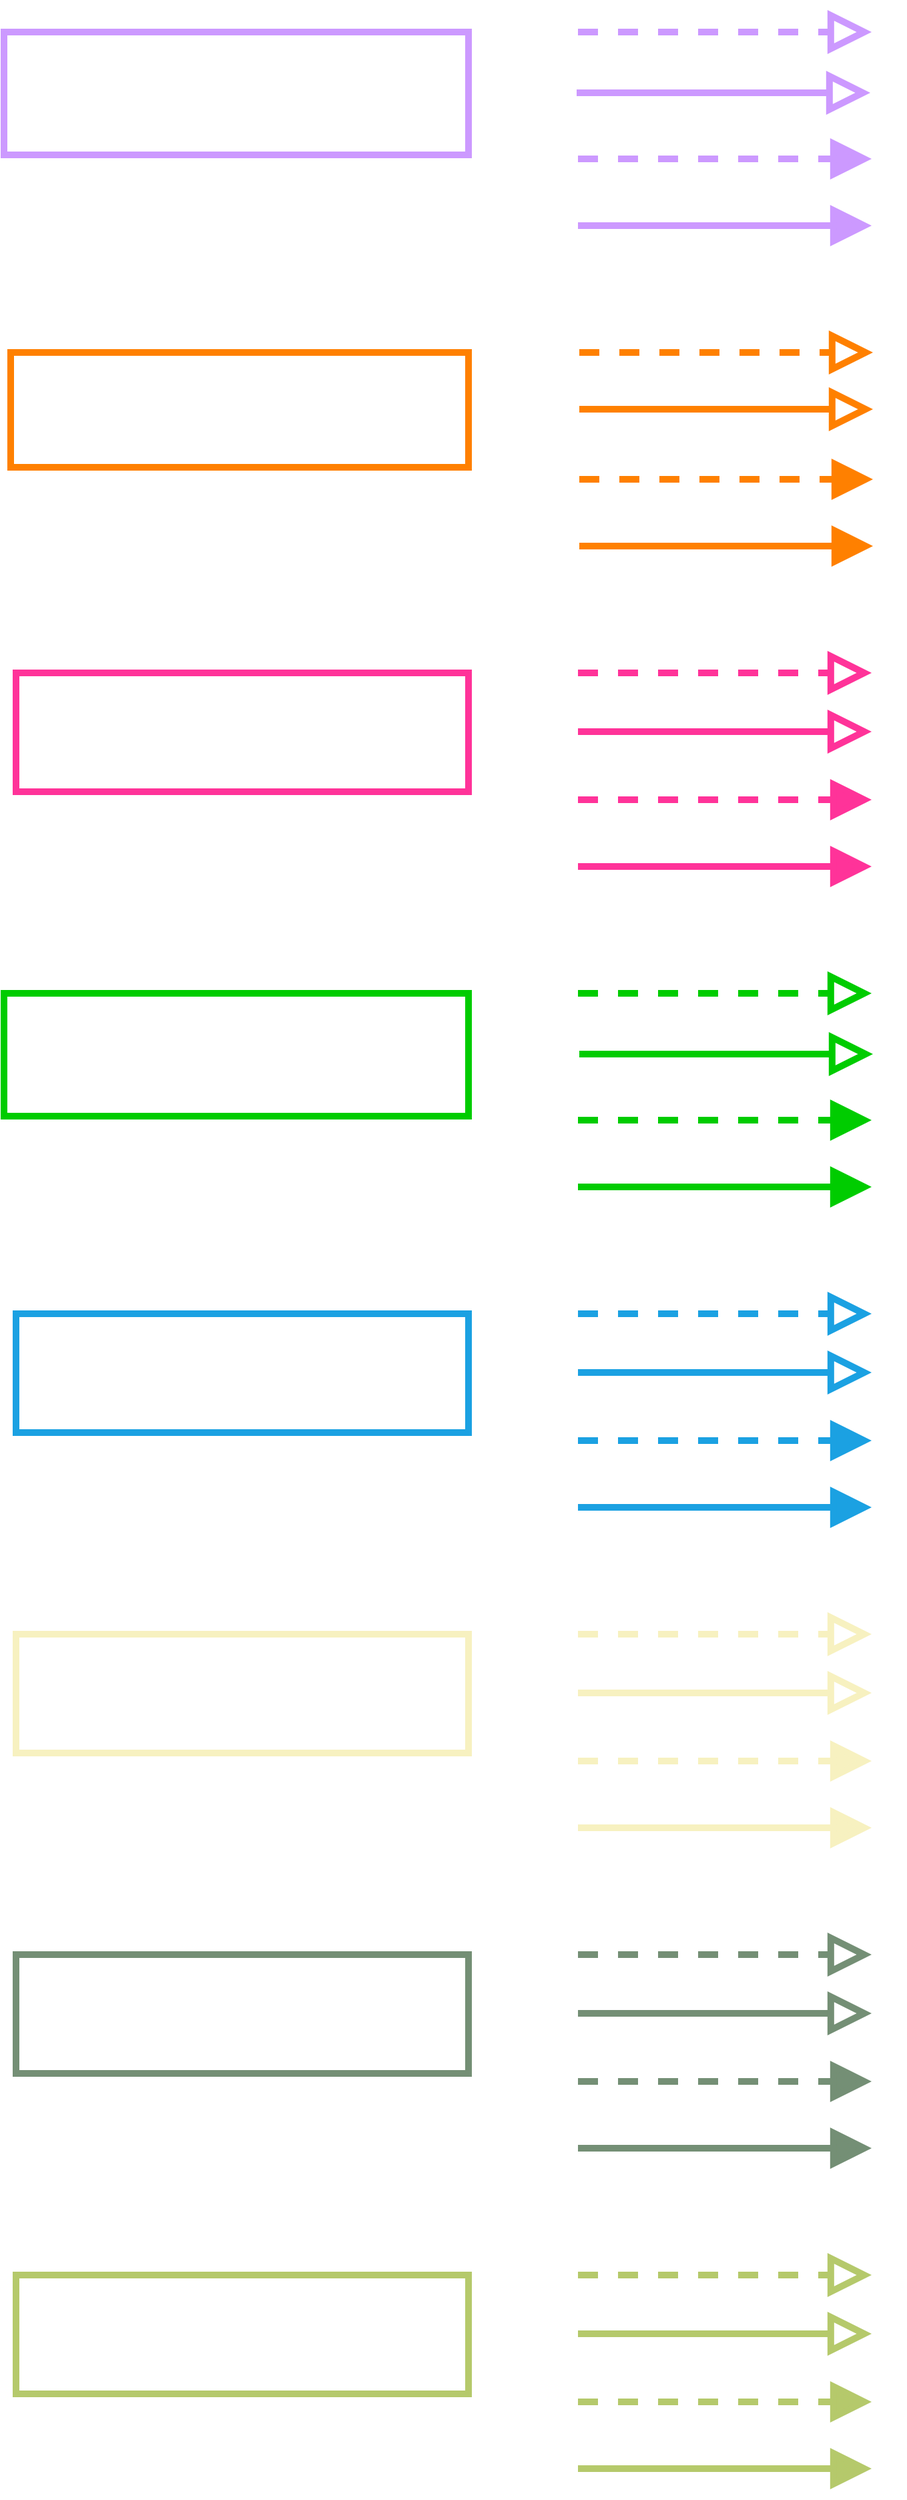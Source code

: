 <mxfile version="25.0.3">
  <diagram id="3yLI1t425MeNp9wt49uc" name="Page-1">
    <mxGraphModel dx="260" dy="-1592" grid="1" gridSize="5" guides="1" tooltips="1" connect="1" arrows="1" fold="1" page="0" pageScale="1" pageWidth="850" pageHeight="1100" background="none" math="0" shadow="0">
      <root>
        <mxCell id="0" />
        <mxCell id="1" parent="0" />
        <mxCell id="IfAqgoVQBoFN7zSB_NkO-1" value="" style="rounded=0;whiteSpace=wrap;html=1;strokeWidth=5;fontSize=37;fontColor=#1BA1E2;fillColor=none;strokeColor=#1BA1E2;" parent="1" vertex="1">
          <mxGeometry x="959.0" y="3480.0" width="339" height="89" as="geometry" />
        </mxCell>
        <mxCell id="IfAqgoVQBoFN7zSB_NkO-2" value="" style="rounded=0;whiteSpace=wrap;html=1;strokeWidth=5;fontSize=37;fontColor=#CC99FF;labelBackgroundColor=none;fillColor=none;strokeColor=#CC99FF;" parent="1" vertex="1">
          <mxGeometry x="950.0" y="2520.0" width="348" height="92" as="geometry" />
        </mxCell>
        <mxCell id="IfAqgoVQBoFN7zSB_NkO-3" value="&lt;p&gt;&lt;br&gt;&lt;/p&gt;" style="rounded=0;whiteSpace=wrap;html=1;strokeWidth=5;fontSize=37;fontColor=#FF8000;fillColor=none;strokeColor=#FF8000;" parent="1" vertex="1">
          <mxGeometry x="955.0" y="2760.0" width="343" height="86" as="geometry" />
        </mxCell>
        <mxCell id="IfAqgoVQBoFN7zSB_NkO-4" value="" style="rounded=0;whiteSpace=wrap;html=1;strokeWidth=5;fontSize=37;fontColor=#00CC00;labelBackgroundColor=none;fillColor=none;strokeColor=#00CC00;" parent="1" vertex="1">
          <mxGeometry x="950.0" y="3240.0" width="348" height="92" as="geometry" />
        </mxCell>
        <mxCell id="IfAqgoVQBoFN7zSB_NkO-17" value="" style="rounded=0;whiteSpace=wrap;html=1;strokeWidth=5;fontSize=37;fillColor=none;strokeColor=#F7F1C0;fontColor=#FFFF33;" parent="1" vertex="1">
          <mxGeometry x="959.0" y="3720.0" width="339" height="89" as="geometry" />
        </mxCell>
        <mxCell id="IfAqgoVQBoFN7zSB_NkO-21" value="" style="rounded=0;whiteSpace=wrap;html=1;strokeWidth=5;fontSize=37;fillColor=none;strokeColor=#FF3399;fontColor=#FF3399;" parent="1" vertex="1">
          <mxGeometry x="959.0" y="3000.0" width="339" height="89" as="geometry" />
        </mxCell>
        <mxCell id="IfAqgoVQBoFN7zSB_NkO-22" style="edgeStyle=orthogonalEdgeStyle;rounded=0;html=1;jettySize=auto;orthogonalLoop=1;strokeWidth=5;fontSize=37;endArrow=block;endFill=0;endSize=20;strokeColor=#00CC00;fontColor=#FF3399;dashed=1;" parent="1" edge="1">
          <mxGeometry relative="1" as="geometry">
            <mxPoint x="1380" y="3240" as="sourcePoint" />
            <mxPoint x="1600" y="3240" as="targetPoint" />
            <Array as="points" />
          </mxGeometry>
        </mxCell>
        <mxCell id="sA1cKwP8ZIGVj0J1uy1--1" style="edgeStyle=orthogonalEdgeStyle;rounded=0;html=1;jettySize=auto;orthogonalLoop=1;strokeWidth=5;fontSize=37;endArrow=block;endFill=1;endSize=18;dashed=1;strokeColor=#00CC00;fontColor=#FF3399;" parent="1" edge="1">
          <mxGeometry relative="1" as="geometry">
            <mxPoint x="1380.0" y="3335.0" as="sourcePoint" />
            <mxPoint x="1600" y="3335" as="targetPoint" />
            <Array as="points" />
          </mxGeometry>
        </mxCell>
        <mxCell id="sA1cKwP8ZIGVj0J1uy1--2" style="edgeStyle=orthogonalEdgeStyle;rounded=0;html=1;jettySize=auto;orthogonalLoop=1;strokeWidth=5;fontSize=37;endArrow=block;endFill=1;endSize=18;strokeColor=#00CC00;fontColor=#FF3399;" parent="1" edge="1">
          <mxGeometry relative="1" as="geometry">
            <mxPoint x="1380.0" y="3385.0" as="sourcePoint" />
            <mxPoint x="1600" y="3385" as="targetPoint" />
            <Array as="points" />
          </mxGeometry>
        </mxCell>
        <mxCell id="sA1cKwP8ZIGVj0J1uy1--3" style="edgeStyle=orthogonalEdgeStyle;rounded=0;html=1;jettySize=auto;orthogonalLoop=1;strokeWidth=5;fontSize=37;endArrow=block;endFill=0;endSize=20;strokeColor=#FF3399;fontColor=#FF3399;dashed=1;" parent="1" edge="1">
          <mxGeometry relative="1" as="geometry">
            <mxPoint x="1380" y="3000" as="sourcePoint" />
            <mxPoint x="1600" y="3000" as="targetPoint" />
            <Array as="points" />
          </mxGeometry>
        </mxCell>
        <mxCell id="sA1cKwP8ZIGVj0J1uy1--5" style="edgeStyle=orthogonalEdgeStyle;rounded=0;html=1;jettySize=auto;orthogonalLoop=1;strokeWidth=5;fontSize=37;endArrow=block;endFill=1;endSize=18;dashed=1;strokeColor=#FF3399;fontColor=#FF3399;" parent="1" edge="1">
          <mxGeometry relative="1" as="geometry">
            <mxPoint x="1380.0" y="3095.0" as="sourcePoint" />
            <mxPoint x="1600" y="3095" as="targetPoint" />
            <Array as="points" />
          </mxGeometry>
        </mxCell>
        <mxCell id="sA1cKwP8ZIGVj0J1uy1--6" style="edgeStyle=orthogonalEdgeStyle;rounded=0;html=1;jettySize=auto;orthogonalLoop=1;strokeWidth=5;fontSize=37;endArrow=block;endFill=1;endSize=18;strokeColor=#FF3399;fontColor=#FF3399;" parent="1" edge="1">
          <mxGeometry relative="1" as="geometry">
            <mxPoint x="1380.0" y="3145.0" as="sourcePoint" />
            <mxPoint x="1600" y="3145" as="targetPoint" />
            <Array as="points" />
          </mxGeometry>
        </mxCell>
        <mxCell id="sA1cKwP8ZIGVj0J1uy1--7" style="edgeStyle=orthogonalEdgeStyle;rounded=0;html=1;jettySize=auto;orthogonalLoop=1;strokeWidth=5;fontSize=37;endArrow=block;endFill=0;endSize=20;strokeColor=#FF8000;fontColor=#FF3399;dashed=1;" parent="1" edge="1">
          <mxGeometry relative="1" as="geometry">
            <mxPoint x="1381" y="2760" as="sourcePoint" />
            <mxPoint x="1601" y="2760" as="targetPoint" />
            <Array as="points" />
          </mxGeometry>
        </mxCell>
        <mxCell id="sA1cKwP8ZIGVj0J1uy1--9" style="edgeStyle=orthogonalEdgeStyle;rounded=0;html=1;jettySize=auto;orthogonalLoop=1;strokeWidth=5;fontSize=37;endArrow=block;endFill=1;endSize=18;dashed=1;strokeColor=#FF8000;fontColor=#FF3399;" parent="1" edge="1">
          <mxGeometry relative="1" as="geometry">
            <mxPoint x="1381.0" y="2855.0" as="sourcePoint" />
            <mxPoint x="1601" y="2855" as="targetPoint" />
            <Array as="points" />
          </mxGeometry>
        </mxCell>
        <mxCell id="sA1cKwP8ZIGVj0J1uy1--10" style="edgeStyle=orthogonalEdgeStyle;rounded=0;html=1;jettySize=auto;orthogonalLoop=1;strokeWidth=5;fontSize=37;endArrow=block;endFill=1;endSize=18;strokeColor=#FF8000;fontColor=#FF3399;" parent="1" edge="1">
          <mxGeometry relative="1" as="geometry">
            <mxPoint x="1381.0" y="2905.0" as="sourcePoint" />
            <mxPoint x="1601" y="2905" as="targetPoint" />
            <Array as="points" />
          </mxGeometry>
        </mxCell>
        <mxCell id="sA1cKwP8ZIGVj0J1uy1--11" style="edgeStyle=orthogonalEdgeStyle;rounded=0;html=1;jettySize=auto;orthogonalLoop=1;strokeWidth=5;fontSize=37;endArrow=block;endFill=0;endSize=20;strokeColor=#CC99FF;fontColor=#FF3399;dashed=1;" parent="1" edge="1">
          <mxGeometry relative="1" as="geometry">
            <mxPoint x="1380" y="2520" as="sourcePoint" />
            <mxPoint x="1600" y="2520" as="targetPoint" />
            <Array as="points" />
          </mxGeometry>
        </mxCell>
        <mxCell id="sA1cKwP8ZIGVj0J1uy1--13" style="edgeStyle=orthogonalEdgeStyle;rounded=0;html=1;jettySize=auto;orthogonalLoop=1;strokeWidth=5;fontSize=37;endArrow=block;endFill=1;endSize=18;dashed=1;strokeColor=#CC99FF;fontColor=#FF3399;" parent="1" edge="1">
          <mxGeometry relative="1" as="geometry">
            <mxPoint x="1380.0" y="2615.0" as="sourcePoint" />
            <mxPoint x="1600" y="2615" as="targetPoint" />
            <Array as="points" />
          </mxGeometry>
        </mxCell>
        <mxCell id="sA1cKwP8ZIGVj0J1uy1--14" style="edgeStyle=orthogonalEdgeStyle;rounded=0;html=1;jettySize=auto;orthogonalLoop=1;strokeWidth=5;fontSize=37;endArrow=block;endFill=1;endSize=18;strokeColor=#CC99FF;fontColor=#FF3399;" parent="1" edge="1">
          <mxGeometry relative="1" as="geometry">
            <mxPoint x="1380.0" y="2665.0" as="sourcePoint" />
            <mxPoint x="1600" y="2665" as="targetPoint" />
            <Array as="points" />
          </mxGeometry>
        </mxCell>
        <mxCell id="sA1cKwP8ZIGVj0J1uy1--19" style="edgeStyle=orthogonalEdgeStyle;rounded=0;html=1;jettySize=auto;orthogonalLoop=1;strokeWidth=5;fontSize=37;endArrow=block;endFill=0;endSize=20;strokeColor=#1BA1E2;fontColor=#FF3399;dashed=1;" parent="1" edge="1">
          <mxGeometry relative="1" as="geometry">
            <mxPoint x="1380" y="3480" as="sourcePoint" />
            <mxPoint x="1600" y="3480" as="targetPoint" />
            <Array as="points" />
          </mxGeometry>
        </mxCell>
        <mxCell id="sA1cKwP8ZIGVj0J1uy1--21" style="edgeStyle=orthogonalEdgeStyle;rounded=0;html=1;jettySize=auto;orthogonalLoop=1;strokeWidth=5;fontSize=37;endArrow=block;endFill=1;endSize=18;dashed=1;strokeColor=#1BA1E2;fontColor=#FF3399;" parent="1" edge="1">
          <mxGeometry relative="1" as="geometry">
            <mxPoint x="1380.0" y="3575.0" as="sourcePoint" />
            <mxPoint x="1600" y="3575" as="targetPoint" />
            <Array as="points" />
          </mxGeometry>
        </mxCell>
        <mxCell id="sA1cKwP8ZIGVj0J1uy1--22" style="edgeStyle=orthogonalEdgeStyle;rounded=0;html=1;jettySize=auto;orthogonalLoop=1;strokeWidth=5;fontSize=37;endArrow=block;endFill=1;endSize=18;strokeColor=#1BA1E2;fontColor=#FF3399;" parent="1" edge="1">
          <mxGeometry relative="1" as="geometry">
            <mxPoint x="1380.0" y="3625.0" as="sourcePoint" />
            <mxPoint x="1600" y="3625" as="targetPoint" />
            <Array as="points" />
          </mxGeometry>
        </mxCell>
        <mxCell id="sA1cKwP8ZIGVj0J1uy1--23" style="edgeStyle=orthogonalEdgeStyle;rounded=0;html=1;jettySize=auto;orthogonalLoop=1;strokeWidth=5;fontSize=37;endArrow=block;endFill=0;endSize=20;strokeColor=#F7F1C0;fontColor=#FF3399;dashed=1;" parent="1" edge="1">
          <mxGeometry relative="1" as="geometry">
            <mxPoint x="1380" y="3720" as="sourcePoint" />
            <mxPoint x="1600" y="3720" as="targetPoint" />
            <Array as="points" />
          </mxGeometry>
        </mxCell>
        <mxCell id="sA1cKwP8ZIGVj0J1uy1--25" style="edgeStyle=orthogonalEdgeStyle;rounded=0;html=1;jettySize=auto;orthogonalLoop=1;strokeWidth=5;fontSize=37;endArrow=block;endFill=1;endSize=18;dashed=1;strokeColor=#F7F1C0;fontColor=#FF3399;" parent="1" edge="1">
          <mxGeometry relative="1" as="geometry">
            <mxPoint x="1380.0" y="3815.0" as="sourcePoint" />
            <mxPoint x="1600" y="3815" as="targetPoint" />
            <Array as="points" />
          </mxGeometry>
        </mxCell>
        <mxCell id="sA1cKwP8ZIGVj0J1uy1--26" style="edgeStyle=orthogonalEdgeStyle;rounded=0;html=1;jettySize=auto;orthogonalLoop=1;strokeWidth=5;fontSize=37;endArrow=block;endFill=1;endSize=18;strokeColor=#F7F1C0;fontColor=#FF3399;" parent="1" edge="1">
          <mxGeometry relative="1" as="geometry">
            <mxPoint x="1380.0" y="3865.0" as="sourcePoint" />
            <mxPoint x="1600" y="3865" as="targetPoint" />
            <Array as="points" />
          </mxGeometry>
        </mxCell>
        <mxCell id="sA1cKwP8ZIGVj0J1uy1--27" style="edgeStyle=orthogonalEdgeStyle;rounded=0;html=1;jettySize=auto;orthogonalLoop=1;strokeWidth=5;fontSize=37;endArrow=block;endFill=0;endSize=20;strokeColor=#748F75;fontColor=#FF3399;dashed=1;" parent="1" edge="1">
          <mxGeometry relative="1" as="geometry">
            <mxPoint x="1380" y="3960" as="sourcePoint" />
            <mxPoint x="1600" y="3960" as="targetPoint" />
            <Array as="points" />
          </mxGeometry>
        </mxCell>
        <mxCell id="sA1cKwP8ZIGVj0J1uy1--29" style="edgeStyle=orthogonalEdgeStyle;rounded=0;html=1;jettySize=auto;orthogonalLoop=1;strokeWidth=5;fontSize=37;endArrow=block;endFill=1;endSize=18;dashed=1;strokeColor=#748F75;fontColor=#FF3399;" parent="1" edge="1">
          <mxGeometry relative="1" as="geometry">
            <mxPoint x="1380.0" y="4055.0" as="sourcePoint" />
            <mxPoint x="1600" y="4055" as="targetPoint" />
            <Array as="points" />
          </mxGeometry>
        </mxCell>
        <mxCell id="sA1cKwP8ZIGVj0J1uy1--30" style="edgeStyle=orthogonalEdgeStyle;rounded=0;html=1;jettySize=auto;orthogonalLoop=1;strokeWidth=5;fontSize=37;endArrow=block;endFill=1;endSize=18;strokeColor=#748F75;fontColor=#FF3399;" parent="1" edge="1">
          <mxGeometry relative="1" as="geometry">
            <mxPoint x="1380.0" y="4105.0" as="sourcePoint" />
            <mxPoint x="1600" y="4105" as="targetPoint" />
            <Array as="points" />
          </mxGeometry>
        </mxCell>
        <mxCell id="sA1cKwP8ZIGVj0J1uy1--31" value="" style="rounded=0;whiteSpace=wrap;html=1;strokeWidth=5;fontSize=37;fillColor=none;strokeColor=#748F75;fontColor=#FFFF33;" parent="1" vertex="1">
          <mxGeometry x="959.0" y="3960.0" width="339" height="89" as="geometry" />
        </mxCell>
        <mxCell id="sA1cKwP8ZIGVj0J1uy1--32" style="edgeStyle=orthogonalEdgeStyle;rounded=0;html=1;jettySize=auto;orthogonalLoop=1;strokeWidth=5;fontSize=37;endArrow=block;endFill=0;endSize=20;strokeColor=#B5C96B;fontColor=#FF3399;dashed=1;" parent="1" edge="1">
          <mxGeometry relative="1" as="geometry">
            <mxPoint x="1380" y="4200" as="sourcePoint" />
            <mxPoint x="1600" y="4200" as="targetPoint" />
            <Array as="points" />
          </mxGeometry>
        </mxCell>
        <mxCell id="sA1cKwP8ZIGVj0J1uy1--34" style="edgeStyle=orthogonalEdgeStyle;rounded=0;html=1;jettySize=auto;orthogonalLoop=1;strokeWidth=5;fontSize=37;endArrow=block;endFill=1;endSize=18;dashed=1;strokeColor=#B5C96B;fontColor=#FF3399;" parent="1" edge="1">
          <mxGeometry relative="1" as="geometry">
            <mxPoint x="1380.0" y="4295.0" as="sourcePoint" />
            <mxPoint x="1600" y="4295" as="targetPoint" />
            <Array as="points" />
          </mxGeometry>
        </mxCell>
        <mxCell id="sA1cKwP8ZIGVj0J1uy1--35" style="edgeStyle=orthogonalEdgeStyle;rounded=0;html=1;jettySize=auto;orthogonalLoop=1;strokeWidth=5;fontSize=37;endArrow=block;endFill=1;endSize=18;strokeColor=#B5C96B;fontColor=#FF3399;" parent="1" edge="1">
          <mxGeometry relative="1" as="geometry">
            <mxPoint x="1380.0" y="4345.0" as="sourcePoint" />
            <mxPoint x="1600" y="4345" as="targetPoint" />
            <Array as="points" />
          </mxGeometry>
        </mxCell>
        <mxCell id="sA1cKwP8ZIGVj0J1uy1--36" value="" style="rounded=0;whiteSpace=wrap;html=1;strokeWidth=5;fontSize=37;fillColor=none;strokeColor=#B5C96B;fontColor=#FFFF33;" parent="1" vertex="1">
          <mxGeometry x="959.0" y="4200.0" width="339" height="89" as="geometry" />
        </mxCell>
        <mxCell id="D30X_9MvRIOJi729hGr3-1" style="edgeStyle=orthogonalEdgeStyle;rounded=0;html=1;jettySize=auto;orthogonalLoop=1;strokeWidth=5;fontSize=37;endArrow=block;endFill=0;endSize=20;strokeColor=#00CC00;fontColor=#FF3399;" parent="1" edge="1">
          <mxGeometry relative="1" as="geometry">
            <mxPoint x="1381" y="3285.5" as="sourcePoint" />
            <mxPoint x="1601" y="3285.5" as="targetPoint" />
            <Array as="points" />
          </mxGeometry>
        </mxCell>
        <mxCell id="D30X_9MvRIOJi729hGr3-2" style="edgeStyle=orthogonalEdgeStyle;rounded=0;html=1;jettySize=auto;orthogonalLoop=1;strokeWidth=5;fontSize=37;endArrow=block;endFill=0;endSize=20;strokeColor=#1BA1E2;fontColor=#FF3399;" parent="1" edge="1">
          <mxGeometry relative="1" as="geometry">
            <mxPoint x="1380" y="3524" as="sourcePoint" />
            <mxPoint x="1600" y="3524" as="targetPoint" />
            <Array as="points" />
          </mxGeometry>
        </mxCell>
        <mxCell id="D30X_9MvRIOJi729hGr3-3" style="edgeStyle=orthogonalEdgeStyle;rounded=0;html=1;jettySize=auto;orthogonalLoop=1;strokeWidth=5;fontSize=37;endArrow=block;endFill=0;endSize=20;strokeColor=#F7F1C0;fontColor=#FF3399;" parent="1" edge="1">
          <mxGeometry relative="1" as="geometry">
            <mxPoint x="1380" y="3764" as="sourcePoint" />
            <mxPoint x="1600" y="3764" as="targetPoint" />
            <Array as="points" />
          </mxGeometry>
        </mxCell>
        <mxCell id="D30X_9MvRIOJi729hGr3-4" style="edgeStyle=orthogonalEdgeStyle;rounded=0;html=1;jettySize=auto;orthogonalLoop=1;strokeWidth=5;fontSize=37;endArrow=block;endFill=0;endSize=20;strokeColor=#748F75;fontColor=#FF3399;" parent="1" edge="1">
          <mxGeometry relative="1" as="geometry">
            <mxPoint x="1380" y="4004" as="sourcePoint" />
            <mxPoint x="1600" y="4004" as="targetPoint" />
            <Array as="points" />
          </mxGeometry>
        </mxCell>
        <mxCell id="D30X_9MvRIOJi729hGr3-5" style="edgeStyle=orthogonalEdgeStyle;rounded=0;html=1;jettySize=auto;orthogonalLoop=1;strokeWidth=5;fontSize=37;endArrow=block;endFill=0;endSize=20;strokeColor=#B5C96B;fontColor=#FF3399;" parent="1" edge="1">
          <mxGeometry relative="1" as="geometry">
            <mxPoint x="1380" y="4244" as="sourcePoint" />
            <mxPoint x="1600" y="4244" as="targetPoint" />
            <Array as="points" />
          </mxGeometry>
        </mxCell>
        <mxCell id="D30X_9MvRIOJi729hGr3-6" style="edgeStyle=orthogonalEdgeStyle;rounded=0;html=1;jettySize=auto;orthogonalLoop=1;strokeWidth=5;fontSize=37;endArrow=block;endFill=0;endSize=20;strokeColor=#FF3399;fontColor=#FF3399;" parent="1" edge="1">
          <mxGeometry relative="1" as="geometry">
            <mxPoint x="1380" y="3044" as="sourcePoint" />
            <mxPoint x="1600" y="3044" as="targetPoint" />
            <Array as="points" />
          </mxGeometry>
        </mxCell>
        <mxCell id="D30X_9MvRIOJi729hGr3-7" style="edgeStyle=orthogonalEdgeStyle;rounded=0;html=1;jettySize=auto;orthogonalLoop=1;strokeWidth=5;fontSize=37;endArrow=block;endFill=0;endSize=20;strokeColor=#FF8000;fontColor=#FF3399;" parent="1" edge="1">
          <mxGeometry relative="1" as="geometry">
            <mxPoint x="1381" y="2802.5" as="sourcePoint" />
            <mxPoint x="1601" y="2802.5" as="targetPoint" />
            <Array as="points" />
          </mxGeometry>
        </mxCell>
        <mxCell id="D30X_9MvRIOJi729hGr3-8" style="edgeStyle=orthogonalEdgeStyle;rounded=0;html=1;jettySize=auto;orthogonalLoop=1;strokeWidth=5;fontSize=37;endArrow=block;endFill=0;endSize=20;strokeColor=#CC99FF;fontColor=#FF3399;" parent="1" edge="1">
          <mxGeometry relative="1" as="geometry">
            <mxPoint x="1379" y="2565.5" as="sourcePoint" />
            <mxPoint x="1599" y="2565.5" as="targetPoint" />
            <Array as="points" />
          </mxGeometry>
        </mxCell>
      </root>
    </mxGraphModel>
  </diagram>
</mxfile>

